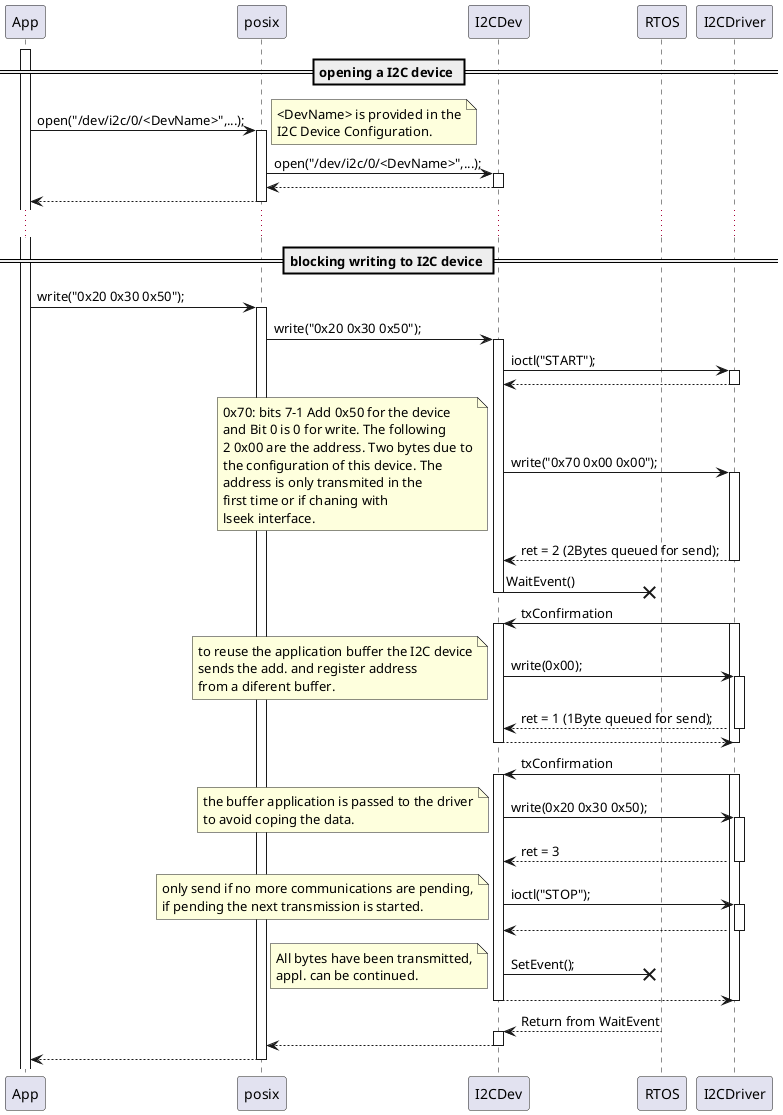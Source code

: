 @startuml
participant App
participant posix
participant I2CDev
participant RTOS
participant I2CDriver

== opening a I2C device ==
activate App
App -> posix: open("/dev/i2c/0/<DevName>",...);
activate posix
note right: <DevName> is provided in the\nI2C Device Configuration.
posix -> I2CDev: open("/dev/i2c/0/<DevName>",...);
activate I2CDev
posix <-- I2CDev:
deactivate I2CDev
App <-- posix:
deactivate posix
...

== blocking writing to I2C device ==
App -> posix: write("0x20 0x30 0x50");
activate posix
posix -> I2CDev: write("0x20 0x30 0x50");
activate I2CDev
I2CDev -> I2CDriver: ioctl("START");
activate I2CDriver
I2CDev <-- I2CDriver:
deactivate I2CDriver
I2CDev -> I2CDriver: write("0x70 0x00 0x00");
activate I2CDriver
note left: 0x70: bits 7-1 Add 0x50 for the device\nand Bit 0 is 0 for write. The following\n2 0x00 are the address. Two bytes due to\nthe configuration of this device. The\naddress is only transmited in the\nfirst time or if chaning with\nlseek interface.
I2CDev <-- I2CDriver: ret = 2 (2Bytes queued for send);
deactivate I2CDriver
I2CDev ->x RTOS: WaitEvent()
deactivate I2CDev

I2CDev <- I2CDriver: txConfirmation
activate I2CDriver
activate I2CDev
I2CDev -> I2CDriver: write(0x00);
note left: to reuse the application buffer the I2C device\nsends the add. and register address\nfrom a diferent buffer.
activate I2CDriver
I2CDev <-- I2CDriver: ret = 1 (1Byte queued for send);
deactivate I2CDriver
I2CDev --> I2CDriver
deactivate I2CDev
deactivate I2CDriver

I2CDev <- I2CDriver: txConfirmation
activate I2CDriver
activate I2CDev
I2CDev -> I2CDriver: write(0x20 0x30 0x50);
note left: the buffer application is passed to the driver\nto avoid coping the data.
activate I2CDriver
I2CDev <-- I2CDriver: ret = 3
deactivate I2CDriver
I2CDev -> I2CDriver: ioctl("STOP");
note left: only send if no more communications are pending,\nif pending the next transmission is started.
activate I2CDriver
I2CDev <-- I2CDriver:
deactivate I2CDriver
I2CDev ->x RTOS: SetEvent();
note left: All bytes have been transmitted,\nappl. can be continued.
I2CDev --> I2CDriver
deactivate I2CDev
deactivate I2CDriver

I2CDev <-- RTOS: Return from WaitEvent
activate I2CDev
posix <-- I2CDev
deactivate I2CDev
App <-- posix
deactivate posix

@enduml
